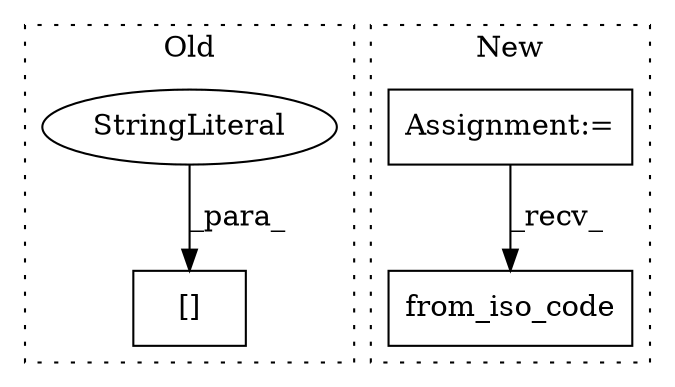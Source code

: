 digraph G {
subgraph cluster0 {
1 [label="[]" a="2" s="5776,5797" l="9,1" shape="box"];
3 [label="StringLiteral" a="45" s="5785" l="12" shape="ellipse"];
label = "Old";
style="dotted";
}
subgraph cluster1 {
2 [label="from_iso_code" a="32" s="6831,6846" l="14,1" shape="box"];
4 [label="Assignment:=" a="7" s="6704" l="8" shape="box"];
label = "New";
style="dotted";
}
3 -> 1 [label="_para_"];
4 -> 2 [label="_recv_"];
}